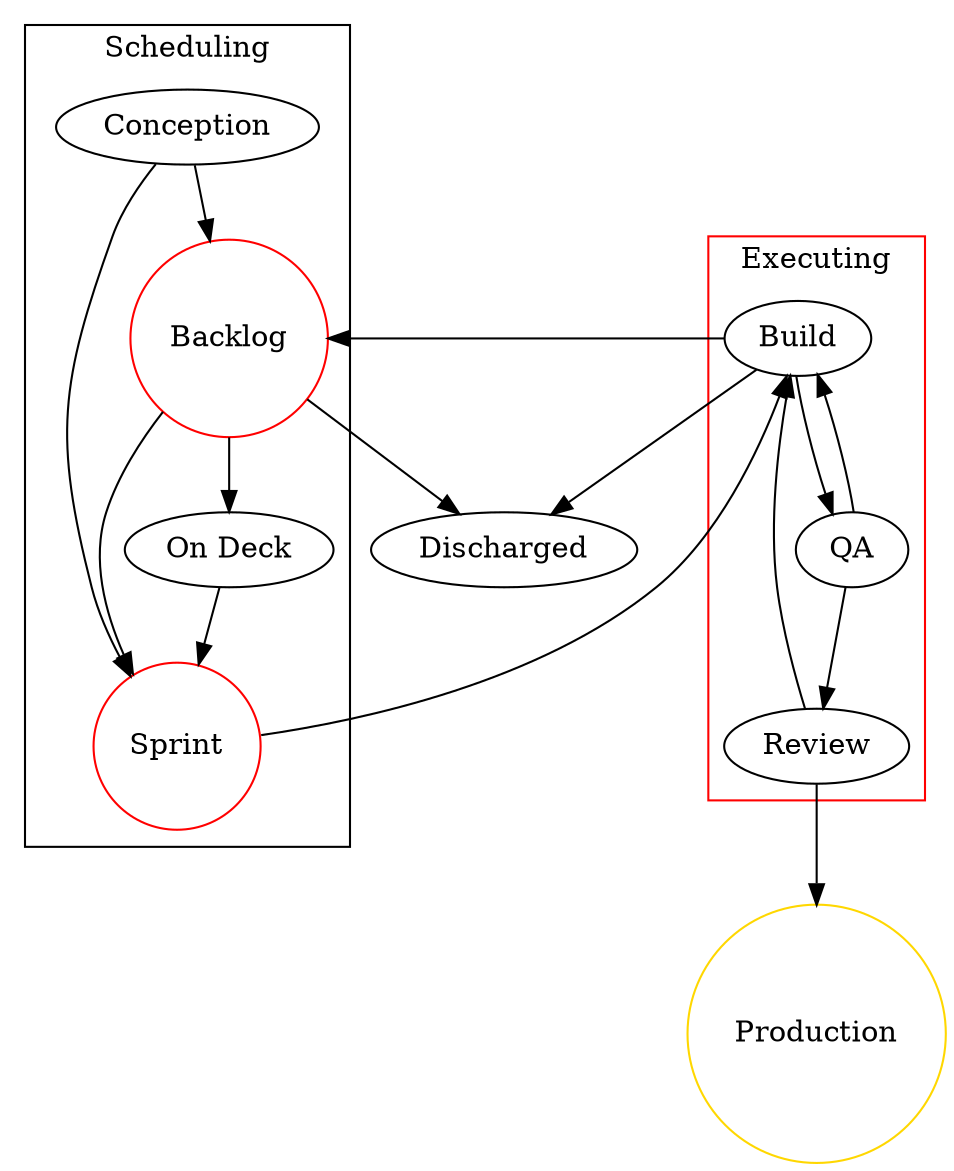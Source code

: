 digraph standard_workflow{


  subgraph clusterExternal{
    label="Scheduling"
    conception [label="Conception"]
    backlog [label="Backlog" color=red shape=circle]
    on_deck [label="On Deck"]
    sprint [label="Sprint" color=red shape=circle]
  }

  subgraph clusterInternal{
    label="Executing"
    color="Red"
    developer [label="Build"]
    QA [label="QA"]
    review [label="Review"]
  }

  production [label="Production" color=gold shape=circle]
  discharge [label="Discharged"]

  conception -> backlog
  conception -> sprint

  backlog -> on_deck
  backlog -> sprint
  backlog -> discharge
  
  on_deck -> sprint
  
  sprint -> developer
  developer -> backlog
  developer -> discharge
  
  developer -> QA
  QA -> developer
  QA -> review
  review -> production
  review -> developer


}
